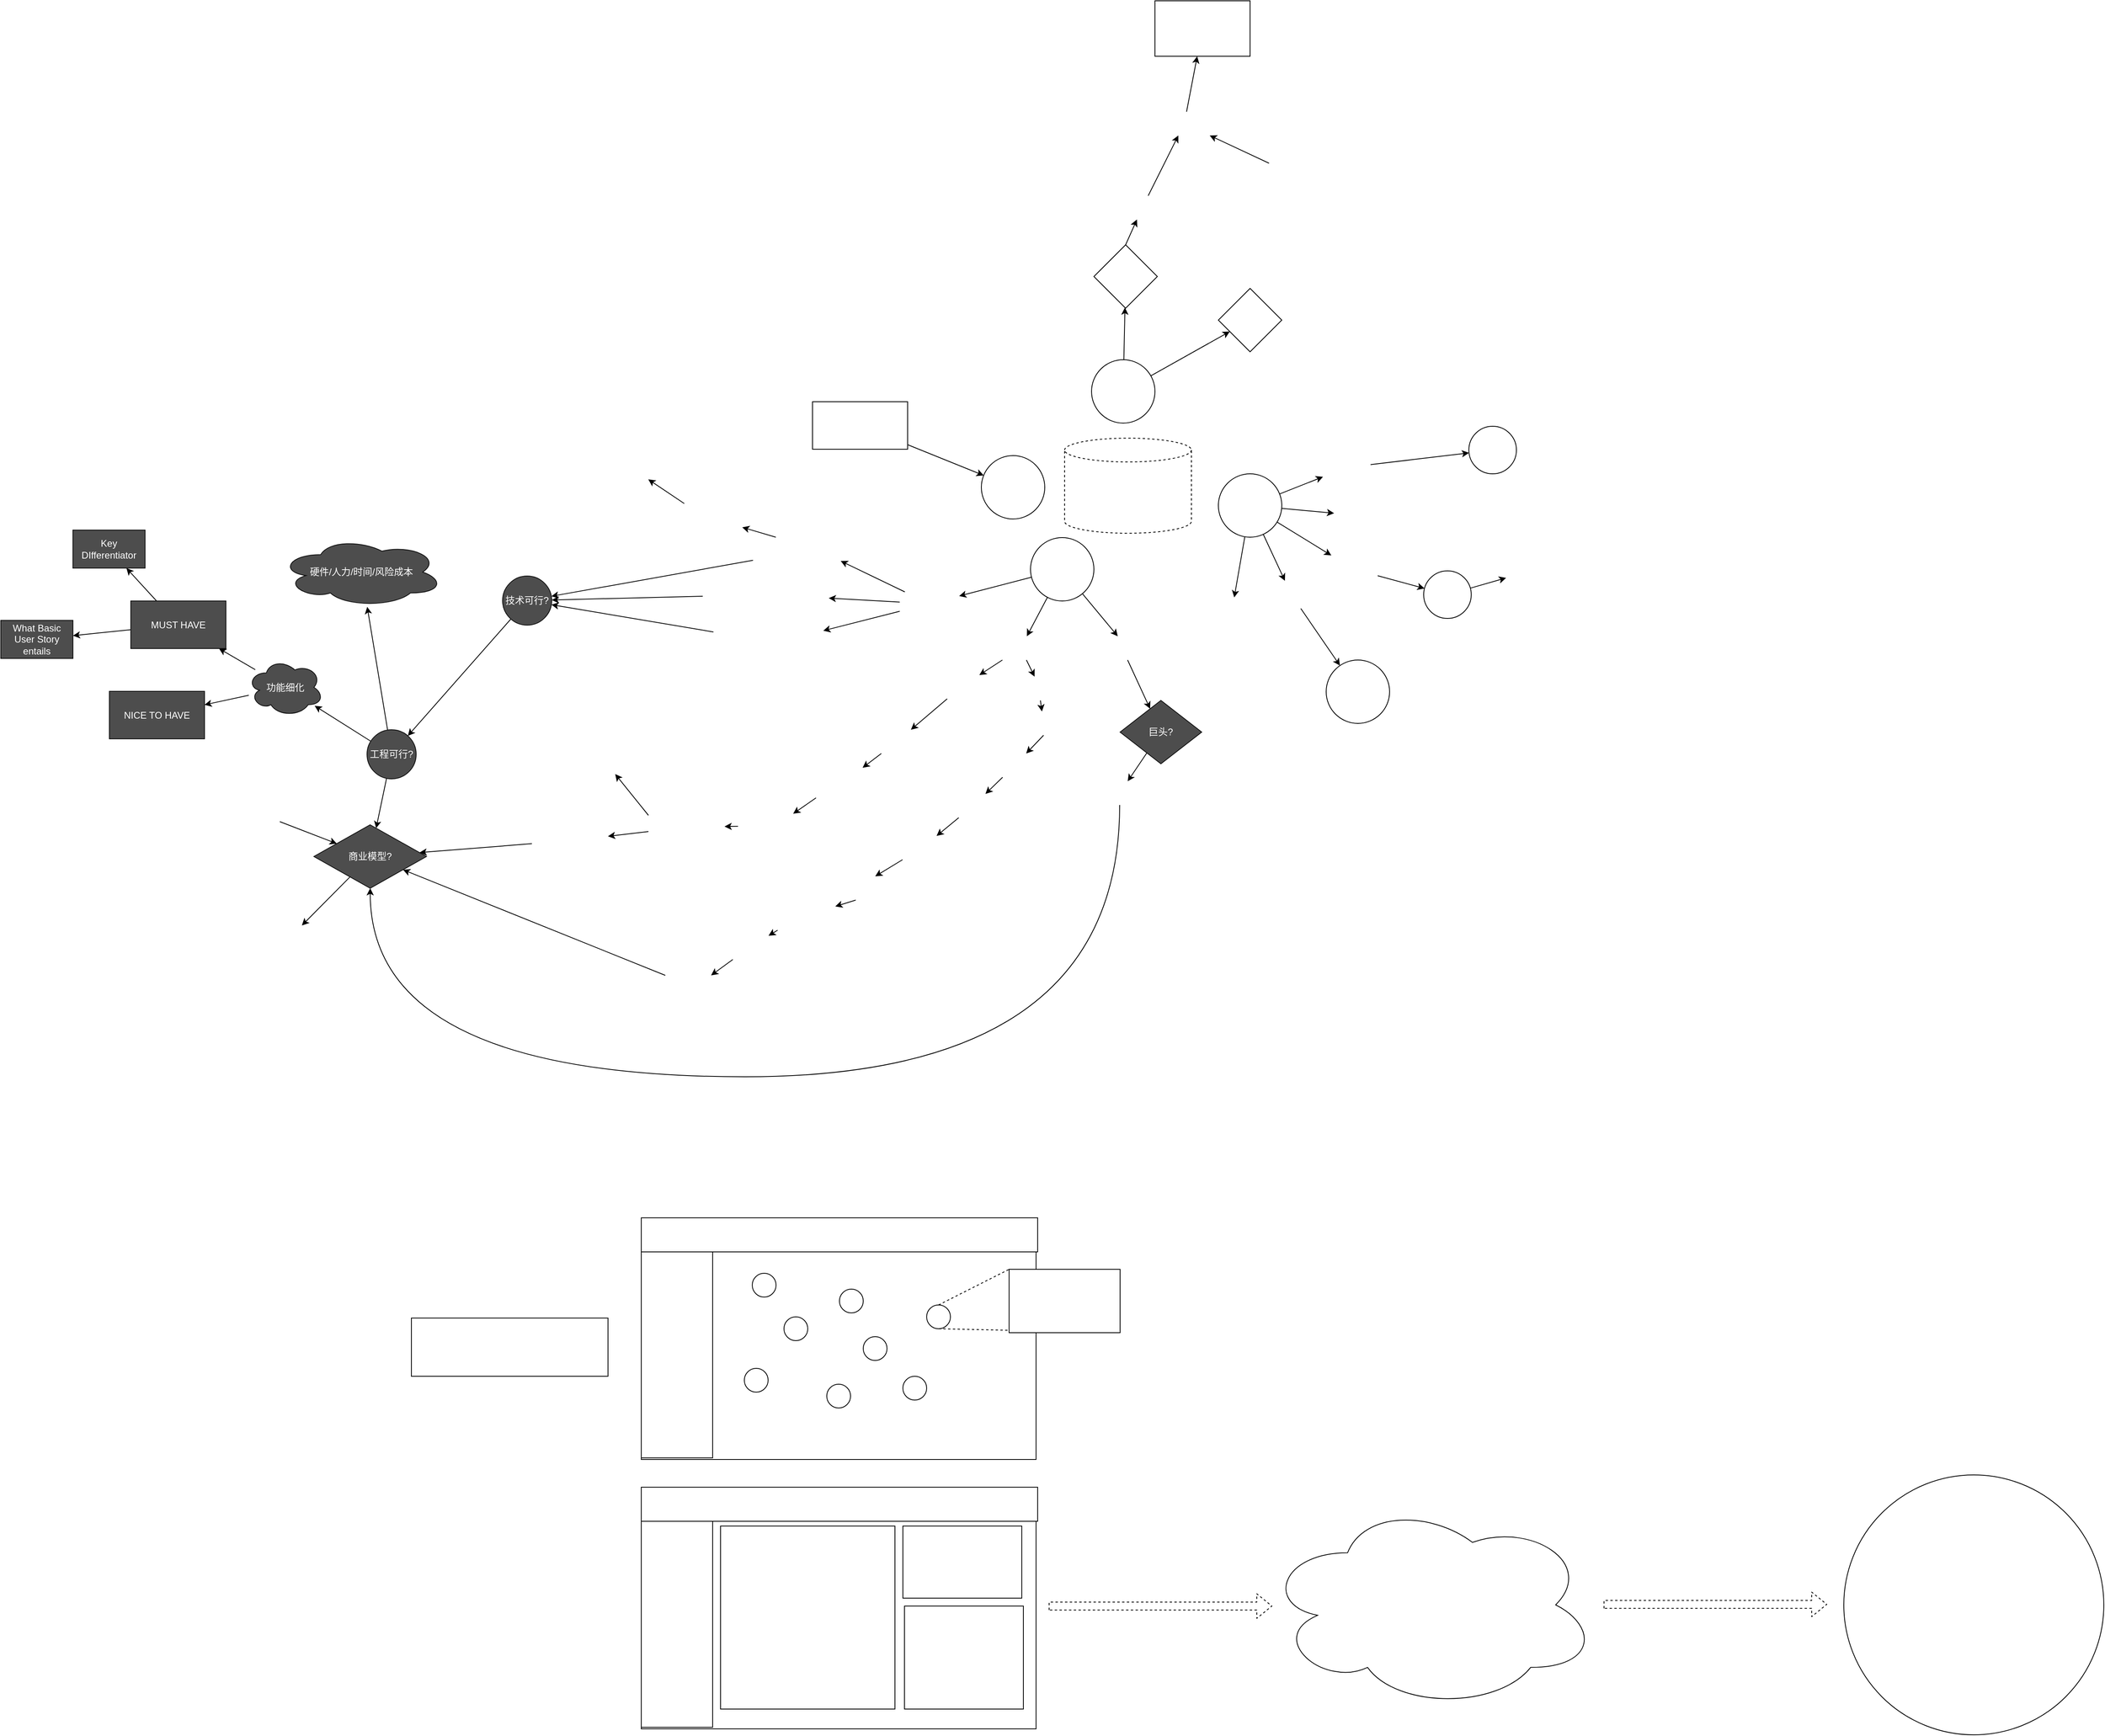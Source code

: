 <mxfile>
    <diagram id="FUiRs1fpAwFBz3XRRGEV" name="Seite-1">
        <mxGraphModel dx="2376" dy="819" grid="1" gridSize="10" guides="1" tooltips="1" connect="1" arrows="1" fold="1" page="1" pageScale="1" pageWidth="827" pageHeight="1169" math="0" shadow="0">
            <root>
                <mxCell id="0"/>
                <mxCell id="1" parent="0"/>
                <mxCell id="2" style="edgeStyle=none;html=1;fontColor=#FFFFFF;" edge="1" parent="1" source="3" target="4">
                    <mxGeometry relative="1" as="geometry"/>
                </mxCell>
                <mxCell id="3" value="jasper.ai&lt;br&gt;AI authoring" style="rounded=0;whiteSpace=wrap;html=1;fontColor=#FFFFFF;" vertex="1" parent="1">
                    <mxGeometry x="272" y="894" width="120" height="60" as="geometry"/>
                </mxCell>
                <mxCell id="4" value="Technical" style="ellipse;whiteSpace=wrap;html=1;aspect=fixed;fontColor=#FFFFFF;" vertex="1" parent="1">
                    <mxGeometry x="485" y="962" width="80" height="80" as="geometry"/>
                </mxCell>
                <mxCell id="5" style="edgeStyle=none;html=1;fontColor=#FFFFFF;" edge="1" parent="1" source="7" target="77">
                    <mxGeometry relative="1" as="geometry"/>
                </mxCell>
                <mxCell id="6" style="edgeStyle=none;html=1;fontColor=#FFFFFF;" edge="1" parent="1" source="7" target="78">
                    <mxGeometry relative="1" as="geometry"/>
                </mxCell>
                <mxCell id="7" value="Value Generation" style="ellipse;whiteSpace=wrap;html=1;aspect=fixed;fontColor=#FFFFFF;" vertex="1" parent="1">
                    <mxGeometry x="624" y="841" width="80" height="80" as="geometry"/>
                </mxCell>
                <mxCell id="8" style="edgeStyle=none;html=1;fontColor=#FFFFFF;" edge="1" parent="1" source="9" target="11">
                    <mxGeometry relative="1" as="geometry"/>
                </mxCell>
                <mxCell id="9" value="AI generated Content with human intervention" style="text;html=1;strokeColor=none;fillColor=none;align=center;verticalAlign=middle;whiteSpace=wrap;rounded=0;fontColor=#FFFFFF;" vertex="1" parent="1">
                    <mxGeometry x="613" y="634" width="150" height="30" as="geometry"/>
                </mxCell>
                <mxCell id="10" style="edgeStyle=none;html=1;fontColor=#FFFFFF;" edge="1" parent="1" source="11" target="14">
                    <mxGeometry relative="1" as="geometry"/>
                </mxCell>
                <mxCell id="11" value="AI generate Video from Text" style="text;html=1;strokeColor=none;fillColor=none;align=center;verticalAlign=middle;whiteSpace=wrap;rounded=0;fontColor=#FFFFFF;" vertex="1" parent="1">
                    <mxGeometry x="651" y="528" width="180" height="30" as="geometry"/>
                </mxCell>
                <mxCell id="12" style="edgeStyle=none;html=1;fontColor=#FFFFFF;" edge="1" parent="1" source="13" target="11">
                    <mxGeometry relative="1" as="geometry"/>
                </mxCell>
                <UserObject label="synthesia.io" link="synthesia.io" id="13">
                    <mxCell style="text;whiteSpace=wrap;html=1;fontColor=#FFFFFF;" vertex="1" parent="1">
                        <mxGeometry x="835" y="593" width="90" height="30" as="geometry"/>
                    </mxCell>
                </UserObject>
                <mxCell id="14" value="Publicize Corportate culture/vision" style="rounded=0;whiteSpace=wrap;html=1;fontColor=#FFFFFF;" vertex="1" parent="1">
                    <mxGeometry x="704" y="388" width="120" height="70" as="geometry"/>
                </mxCell>
                <mxCell id="15" style="edgeStyle=none;html=1;fontColor=#FFFFFF;" edge="1" parent="1" source="20" target="23">
                    <mxGeometry relative="1" as="geometry"/>
                </mxCell>
                <mxCell id="16" style="edgeStyle=none;html=1;fontColor=#FFFFFF;" edge="1" parent="1" source="20" target="24">
                    <mxGeometry relative="1" as="geometry"/>
                </mxCell>
                <mxCell id="17" style="edgeStyle=none;html=1;fontColor=#FFFFFF;" edge="1" parent="1" source="20" target="26">
                    <mxGeometry relative="1" as="geometry"/>
                </mxCell>
                <mxCell id="18" style="edgeStyle=none;html=1;fontColor=#FFFFFF;" edge="1" parent="1" source="20" target="29">
                    <mxGeometry relative="1" as="geometry"/>
                </mxCell>
                <mxCell id="19" style="edgeStyle=none;html=1;fontColor=#FFFFFF;" edge="1" parent="1" source="20" target="75">
                    <mxGeometry relative="1" as="geometry"/>
                </mxCell>
                <mxCell id="20" value="Competitors" style="ellipse;whiteSpace=wrap;html=1;aspect=fixed;fontColor=#FFFFFF;" vertex="1" parent="1">
                    <mxGeometry x="784" y="985" width="80" height="80" as="geometry"/>
                </mxCell>
                <mxCell id="21" value="Decentralized SPA booth" style="shape=cylinder3;whiteSpace=wrap;html=1;boundedLbl=1;backgroundOutline=1;size=15;dashed=1;fontStyle=1;fontColor=#FFFFFF;" vertex="1" parent="1">
                    <mxGeometry x="590" y="940" width="160" height="120" as="geometry"/>
                </mxCell>
                <mxCell id="22" style="edgeStyle=none;html=1;fontColor=#FFFFFF;" edge="1" parent="1" source="23" target="27">
                    <mxGeometry relative="1" as="geometry"/>
                </mxCell>
                <mxCell id="23" value="阿里文学" style="text;html=1;strokeColor=none;fillColor=none;align=center;verticalAlign=middle;whiteSpace=wrap;rounded=0;fontColor=#FFFFFF;" vertex="1" parent="1">
                    <mxGeometry x="916" y="962" width="60" height="30" as="geometry"/>
                </mxCell>
                <mxCell id="24" value="腾讯文学" style="text;html=1;strokeColor=none;fillColor=none;align=center;verticalAlign=middle;whiteSpace=wrap;rounded=0;fontColor=#FFFFFF;" vertex="1" parent="1">
                    <mxGeometry x="930" y="1020" width="60" height="35" as="geometry"/>
                </mxCell>
                <mxCell id="25" style="edgeStyle=none;html=1;fontColor=#FFFFFF;" edge="1" parent="1" source="26" target="32">
                    <mxGeometry relative="1" as="geometry"/>
                </mxCell>
                <mxCell id="26" value="知识星球" style="text;html=1;strokeColor=none;fillColor=none;align=center;verticalAlign=middle;whiteSpace=wrap;rounded=0;fontColor=#FFFFFF;" vertex="1" parent="1">
                    <mxGeometry x="925" y="1088" width="60" height="35" as="geometry"/>
                </mxCell>
                <mxCell id="27" value="Business Model" style="ellipse;whiteSpace=wrap;html=1;aspect=fixed;fontColor=#FFFFFF;" vertex="1" parent="1">
                    <mxGeometry x="1100" y="925" width="60" height="60" as="geometry"/>
                </mxCell>
                <mxCell id="28" style="edgeStyle=none;html=1;fontColor=#FFFFFF;" edge="1" parent="1" source="29" target="30">
                    <mxGeometry relative="1" as="geometry"/>
                </mxCell>
                <mxCell id="29" value="Celtx" style="text;html=1;strokeColor=none;fillColor=none;align=center;verticalAlign=middle;whiteSpace=wrap;rounded=0;fontColor=#FFFFFF;" vertex="1" parent="1">
                    <mxGeometry x="846" y="1120" width="60" height="35" as="geometry"/>
                </mxCell>
                <mxCell id="30" value="Functionality" style="ellipse;whiteSpace=wrap;html=1;aspect=fixed;fontColor=#FFFFFF;" vertex="1" parent="1">
                    <mxGeometry x="920" y="1220" width="80" height="80" as="geometry"/>
                </mxCell>
                <mxCell id="31" style="edgeStyle=none;html=1;fontColor=#FFFFFF;" edge="1" parent="1" source="32" target="33">
                    <mxGeometry relative="1" as="geometry"/>
                </mxCell>
                <mxCell id="32" value="Business Model" style="ellipse;whiteSpace=wrap;html=1;aspect=fixed;fontColor=#FFFFFF;" vertex="1" parent="1">
                    <mxGeometry x="1043" y="1107.5" width="60" height="60" as="geometry"/>
                </mxCell>
                <mxCell id="33" value="社群运营:&lt;br&gt;1. 用户无限制" style="text;html=1;strokeColor=none;fillColor=none;align=center;verticalAlign=middle;whiteSpace=wrap;rounded=0;fontColor=#FFFFFF;" vertex="1" parent="1">
                    <mxGeometry x="1147" y="1080" width="97" height="45" as="geometry"/>
                </mxCell>
                <mxCell id="34" value="" style="rounded=0;whiteSpace=wrap;html=1;fontColor=#FFFFFF;" vertex="1" parent="1">
                    <mxGeometry x="56" y="1924" width="498" height="305" as="geometry"/>
                </mxCell>
                <mxCell id="35" value="" style="rounded=0;whiteSpace=wrap;html=1;fontColor=#FFFFFF;" vertex="1" parent="1">
                    <mxGeometry x="56" y="1924" width="500" height="43" as="geometry"/>
                </mxCell>
                <mxCell id="36" value="Tooltip" style="text;html=1;strokeColor=none;fillColor=none;align=center;verticalAlign=middle;whiteSpace=wrap;rounded=0;fontColor=#FFFFFF;" vertex="1" parent="1">
                    <mxGeometry x="246" y="1930.5" width="60" height="30" as="geometry"/>
                </mxCell>
                <mxCell id="37" value="Account" style="text;html=1;strokeColor=none;fillColor=none;align=center;verticalAlign=middle;whiteSpace=wrap;rounded=0;fontColor=#FFFFFF;" vertex="1" parent="1">
                    <mxGeometry x="490" y="1930.5" width="60" height="30" as="geometry"/>
                </mxCell>
                <mxCell id="38" value="" style="rounded=0;whiteSpace=wrap;html=1;fontColor=#FFFFFF;" vertex="1" parent="1">
                    <mxGeometry x="56" y="1967" width="90" height="260" as="geometry"/>
                </mxCell>
                <mxCell id="39" value="" style="ellipse;whiteSpace=wrap;html=1;aspect=fixed;fontColor=#FFFFFF;" vertex="1" parent="1">
                    <mxGeometry x="196" y="1994" width="30" height="30" as="geometry"/>
                </mxCell>
                <mxCell id="40" value="" style="ellipse;whiteSpace=wrap;html=1;aspect=fixed;fontColor=#FFFFFF;" vertex="1" parent="1">
                    <mxGeometry x="236" y="2049" width="30" height="30" as="geometry"/>
                </mxCell>
                <mxCell id="41" value="" style="ellipse;whiteSpace=wrap;html=1;aspect=fixed;fontColor=#FFFFFF;" vertex="1" parent="1">
                    <mxGeometry x="306" y="2014" width="30" height="30" as="geometry"/>
                </mxCell>
                <mxCell id="42" value="" style="ellipse;whiteSpace=wrap;html=1;aspect=fixed;fontColor=#FFFFFF;" vertex="1" parent="1">
                    <mxGeometry x="186" y="2114" width="30" height="30" as="geometry"/>
                </mxCell>
                <mxCell id="43" value="" style="ellipse;whiteSpace=wrap;html=1;aspect=fixed;fontColor=#FFFFFF;" vertex="1" parent="1">
                    <mxGeometry x="290" y="2134" width="30" height="30" as="geometry"/>
                </mxCell>
                <mxCell id="44" value="" style="ellipse;whiteSpace=wrap;html=1;aspect=fixed;fontColor=#FFFFFF;" vertex="1" parent="1">
                    <mxGeometry x="336" y="2074" width="30" height="30" as="geometry"/>
                </mxCell>
                <mxCell id="45" value="Galaxies" style="text;html=1;strokeColor=none;fillColor=none;align=center;verticalAlign=middle;whiteSpace=wrap;rounded=0;fontColor=#FFFFFF;" vertex="1" parent="1">
                    <mxGeometry x="66" y="1973" width="60" height="30" as="geometry"/>
                </mxCell>
                <mxCell id="46" value="Planets" style="text;html=1;strokeColor=none;fillColor=none;align=center;verticalAlign=middle;whiteSpace=wrap;rounded=0;fontColor=#FFFFFF;" vertex="1" parent="1">
                    <mxGeometry x="66" y="2014" width="60" height="30" as="geometry"/>
                </mxCell>
                <mxCell id="47" value="" style="ellipse;whiteSpace=wrap;html=1;aspect=fixed;fontColor=#FFFFFF;" vertex="1" parent="1">
                    <mxGeometry x="386" y="2124" width="30" height="30" as="geometry"/>
                </mxCell>
                <mxCell id="48" style="edgeStyle=none;html=1;exitX=0.5;exitY=1;exitDx=0;exitDy=0;entryX=1;entryY=1;entryDx=0;entryDy=0;fontColor=#FFFFFF;endArrow=none;endFill=0;dashed=1;" edge="1" parent="1" source="50" target="51">
                    <mxGeometry relative="1" as="geometry"/>
                </mxCell>
                <mxCell id="49" style="edgeStyle=none;html=1;exitX=0.5;exitY=0;exitDx=0;exitDy=0;entryX=0;entryY=0;entryDx=0;entryDy=0;dashed=1;fontColor=#FFFFFF;endArrow=none;endFill=0;" edge="1" parent="1" source="50" target="51">
                    <mxGeometry relative="1" as="geometry"/>
                </mxCell>
                <mxCell id="50" value="" style="ellipse;whiteSpace=wrap;html=1;aspect=fixed;fontColor=#FFFFFF;" vertex="1" parent="1">
                    <mxGeometry x="416" y="2034" width="30" height="30" as="geometry"/>
                </mxCell>
                <mxCell id="51" value="Modal, or enter the galaxy, composing rules are imposed by the dictator/votes, implemented by the AI" style="rounded=0;whiteSpace=wrap;html=1;fontColor=#FFFFFF;" vertex="1" parent="1">
                    <mxGeometry x="520" y="1989" width="140" height="80" as="geometry"/>
                </mxCell>
                <mxCell id="52" value="Universe" style="text;html=1;strokeColor=none;fillColor=none;align=center;verticalAlign=middle;whiteSpace=wrap;rounded=0;fontColor=#FFFFFF;" vertex="1" parent="1">
                    <mxGeometry x="66" y="2050.5" width="60" height="30" as="geometry"/>
                </mxCell>
                <mxCell id="53" value="First you enter the webpage, it should be entering a movie. It can be achieved by frontend technologies like window.onload --&amp;gt; sequential page actions" style="rounded=0;whiteSpace=wrap;html=1;fontColor=#FFFFFF;" vertex="1" parent="1">
                    <mxGeometry x="-234" y="2050.5" width="248" height="73.5" as="geometry"/>
                </mxCell>
                <mxCell id="54" value="" style="rounded=0;whiteSpace=wrap;html=1;fontColor=#FFFFFF;" vertex="1" parent="1">
                    <mxGeometry x="56" y="2264" width="498" height="305" as="geometry"/>
                </mxCell>
                <mxCell id="55" value="" style="rounded=0;whiteSpace=wrap;html=1;fontColor=#FFFFFF;" vertex="1" parent="1">
                    <mxGeometry x="56" y="2264" width="500" height="43" as="geometry"/>
                </mxCell>
                <mxCell id="56" value="Tooltip" style="text;html=1;strokeColor=none;fillColor=none;align=center;verticalAlign=middle;whiteSpace=wrap;rounded=0;fontColor=#FFFFFF;" vertex="1" parent="1">
                    <mxGeometry x="166" y="2270.5" width="60" height="30" as="geometry"/>
                </mxCell>
                <mxCell id="57" value="Account - Currently online collaborators" style="text;html=1;strokeColor=none;fillColor=none;align=center;verticalAlign=middle;whiteSpace=wrap;rounded=0;fontColor=#FFFFFF;" vertex="1" parent="1">
                    <mxGeometry x="324" y="2270.5" width="214" height="30" as="geometry"/>
                </mxCell>
                <mxCell id="58" value="" style="rounded=0;whiteSpace=wrap;html=1;fontColor=#FFFFFF;" vertex="1" parent="1">
                    <mxGeometry x="56" y="2307" width="90" height="260" as="geometry"/>
                </mxCell>
                <mxCell id="59" value="Charactors" style="text;html=1;strokeColor=none;fillColor=none;align=center;verticalAlign=middle;whiteSpace=wrap;rounded=0;fontColor=#FFFFFF;" vertex="1" parent="1">
                    <mxGeometry x="71" y="2343" width="60" height="30" as="geometry"/>
                </mxCell>
                <mxCell id="60" value="Planets" style="text;html=1;strokeColor=none;fillColor=none;align=center;verticalAlign=middle;whiteSpace=wrap;rounded=0;fontColor=#FFFFFF;" vertex="1" parent="1">
                    <mxGeometry x="66" y="2313" width="60" height="30" as="geometry"/>
                </mxCell>
                <mxCell id="61" value="Text: Lorem ipsum dolor Lorem ipsum dolorLorem ipsum dolorLorem ipsum dolorLorem ipsum dolorLorem ipsum dolorLorem ipsum dolorLorem ipsum dolorLorem ipsum dolorLorem ipsum dolorLorem ipsum dolorLorem ipsum dolorLorem ipsum dolorLorem ipsum dolorLorem ipsum dolorLorem ipsum dolorLorem ipsum dolorLorem ipsum dolorLorem ipsum dolorLorem ipsum dolorLorem ipsum dolorLorem ipsum&amp;nbsp;&lt;br&gt;AI ASSITED RULE CHECK&lt;br&gt;AI ASSITED AUTO-COMPLETE" style="rounded=0;whiteSpace=wrap;html=1;fontColor=#FFFFFF;" vertex="1" parent="1">
                    <mxGeometry x="156" y="2313" width="220" height="231" as="geometry"/>
                </mxCell>
                <mxCell id="62" value="Politics" style="text;html=1;strokeColor=none;fillColor=none;align=center;verticalAlign=middle;whiteSpace=wrap;rounded=0;fontColor=#FFFFFF;" vertex="1" parent="1">
                    <mxGeometry x="71" y="2373" width="60" height="30" as="geometry"/>
                </mxCell>
                <mxCell id="63" value="Economy" style="text;html=1;strokeColor=none;fillColor=none;align=center;verticalAlign=middle;whiteSpace=wrap;rounded=0;fontColor=#FFFFFF;" vertex="1" parent="1">
                    <mxGeometry x="71" y="2403" width="60" height="30" as="geometry"/>
                </mxCell>
                <mxCell id="64" value="Rules(Physics)" style="text;html=1;strokeColor=none;fillColor=none;align=center;verticalAlign=middle;whiteSpace=wrap;rounded=0;fontColor=#FFFFFF;" vertex="1" parent="1">
                    <mxGeometry x="71" y="2444" width="60" height="31" as="geometry"/>
                </mxCell>
                <mxCell id="65" value="Friends" style="text;html=1;strokeColor=none;fillColor=none;align=center;verticalAlign=middle;whiteSpace=wrap;rounded=0;fontColor=#FFFFFF;" vertex="1" parent="1">
                    <mxGeometry x="66" y="2094" width="60" height="30" as="geometry"/>
                </mxCell>
                <mxCell id="66" value="Network" style="text;html=1;strokeColor=none;fillColor=none;align=center;verticalAlign=middle;whiteSpace=wrap;rounded=0;fontColor=#FFFFFF;" vertex="1" parent="1">
                    <mxGeometry x="66" y="2134" width="60" height="30" as="geometry"/>
                </mxCell>
                <mxCell id="67" value="AI generated Video" style="rounded=0;whiteSpace=wrap;html=1;fontColor=#FFFFFF;" vertex="1" parent="1">
                    <mxGeometry x="386" y="2313" width="150" height="91" as="geometry"/>
                </mxCell>
                <mxCell id="68" value="Chat Room" style="rounded=0;whiteSpace=wrap;html=1;fontColor=#FFFFFF;" vertex="1" parent="1">
                    <mxGeometry x="388" y="2414" width="150" height="130" as="geometry"/>
                </mxCell>
                <mxCell id="69" value="" style="shape=flexArrow;endArrow=classic;html=1;dashed=1;fontColor=#FFFFFF;" edge="1" parent="1">
                    <mxGeometry width="50" height="50" relative="1" as="geometry">
                        <mxPoint x="570" y="2414" as="sourcePoint"/>
                        <mxPoint x="852" y="2414" as="targetPoint"/>
                    </mxGeometry>
                </mxCell>
                <mxCell id="70" value="Data collection" style="ellipse;shape=cloud;whiteSpace=wrap;html=1;fontColor=#FFFFFF;fontSize=39;" vertex="1" parent="1">
                    <mxGeometry x="842" y="2281" width="420" height="263" as="geometry"/>
                </mxCell>
                <mxCell id="71" value="" style="shape=flexArrow;endArrow=classic;html=1;dashed=1;fontColor=#FFFFFF;" edge="1" parent="1">
                    <mxGeometry width="50" height="50" relative="1" as="geometry">
                        <mxPoint x="1270" y="2411.87" as="sourcePoint"/>
                        <mxPoint x="1552" y="2411.87" as="targetPoint"/>
                    </mxGeometry>
                </mxCell>
                <mxCell id="72" value="3D/VR metaverse with UGC" style="ellipse;whiteSpace=wrap;html=1;aspect=fixed;fontSize=39;fontColor=#FFFFFF;" vertex="1" parent="1">
                    <mxGeometry x="1573" y="2248.5" width="328" height="328" as="geometry"/>
                </mxCell>
                <mxCell id="73" value="When metaverse is technically feasible" style="text;html=1;strokeColor=none;fillColor=none;align=center;verticalAlign=middle;whiteSpace=wrap;rounded=0;fontSize=39;fontColor=#FFFFFF;" vertex="1" parent="1">
                    <mxGeometry x="1280" y="2274" width="261" height="30" as="geometry"/>
                </mxCell>
                <mxCell id="74" value="Data first" style="text;html=1;strokeColor=none;fillColor=none;align=center;verticalAlign=middle;whiteSpace=wrap;rounded=0;fontSize=39;fontColor=#FFFFFF;" vertex="1" parent="1">
                    <mxGeometry x="559" y="2343.5" width="261" height="30" as="geometry"/>
                </mxCell>
                <mxCell id="75" value="金山文档" style="text;html=1;strokeColor=none;fillColor=none;align=center;verticalAlign=middle;whiteSpace=wrap;rounded=0;fontColor=#FFFFFF;" vertex="1" parent="1">
                    <mxGeometry x="771" y="1141" width="60" height="35" as="geometry"/>
                </mxCell>
                <mxCell id="76" style="edgeStyle=none;html=1;exitX=0.5;exitY=0;exitDx=0;exitDy=0;fontColor=#FFFFFF;" edge="1" parent="1" source="77" target="9">
                    <mxGeometry relative="1" as="geometry"/>
                </mxCell>
                <mxCell id="77" value="2B" style="rhombus;whiteSpace=wrap;html=1;fontColor=#FFFFFF;" vertex="1" parent="1">
                    <mxGeometry x="627" y="696" width="80" height="80" as="geometry"/>
                </mxCell>
                <mxCell id="78" value="2C" style="rhombus;whiteSpace=wrap;html=1;fontColor=#FFFFFF;" vertex="1" parent="1">
                    <mxGeometry x="784" y="751" width="80" height="80" as="geometry"/>
                </mxCell>
                <mxCell id="79" value="Help writer&amp;nbsp;" style="text;html=1;strokeColor=none;fillColor=none;align=center;verticalAlign=middle;whiteSpace=wrap;rounded=0;fontColor=#FFFFFF;" vertex="1" parent="1">
                    <mxGeometry x="835" y="707" width="150" height="30" as="geometry"/>
                </mxCell>
                <mxCell id="80" style="edgeStyle=none;html=1;fontColor=#FFFFFF;" edge="1" parent="1" source="83" target="87">
                    <mxGeometry relative="1" as="geometry"/>
                </mxCell>
                <mxCell id="81" style="edgeStyle=none;html=1;fontColor=#FFFFFF;" edge="1" parent="1" source="83" target="90">
                    <mxGeometry relative="1" as="geometry"/>
                </mxCell>
                <mxCell id="82" style="edgeStyle=none;html=1;fontColor=#FFFFFF;" edge="1" parent="1" source="83" target="132">
                    <mxGeometry relative="1" as="geometry"/>
                </mxCell>
                <mxCell id="83" value="PoC Roadmap" style="ellipse;whiteSpace=wrap;html=1;aspect=fixed;fontColor=#FFFFFF;" vertex="1" parent="1">
                    <mxGeometry x="547" y="1065.5" width="80" height="80" as="geometry"/>
                </mxCell>
                <mxCell id="84" style="edgeStyle=none;html=1;fontColor=#FFFFFF;" edge="1" parent="1" source="87" target="103">
                    <mxGeometry relative="1" as="geometry"/>
                </mxCell>
                <mxCell id="85" style="edgeStyle=none;html=1;fontColor=#FFFFFF;" edge="1" parent="1" source="87" target="109">
                    <mxGeometry relative="1" as="geometry"/>
                </mxCell>
                <mxCell id="86" style="edgeStyle=none;html=1;fontColor=#FFFFFF;" edge="1" parent="1" source="87" target="139">
                    <mxGeometry relative="1" as="geometry"/>
                </mxCell>
                <mxCell id="87" value="Killer feature技术能否实现" style="text;html=1;strokeColor=none;fillColor=none;align=center;verticalAlign=middle;whiteSpace=wrap;rounded=0;fontColor=#FFFFFF;" vertex="1" parent="1">
                    <mxGeometry x="382" y="1134" width="75" height="30" as="geometry"/>
                </mxCell>
                <mxCell id="88" style="edgeStyle=none;html=1;fontColor=#FFFFFF;" edge="1" parent="1" source="90" target="92">
                    <mxGeometry relative="1" as="geometry"/>
                </mxCell>
                <mxCell id="89" style="edgeStyle=none;html=1;fontColor=#FFFFFF;" edge="1" parent="1" source="90" target="96">
                    <mxGeometry relative="1" as="geometry"/>
                </mxCell>
                <mxCell id="90" value="2B还是2C" style="text;html=1;strokeColor=none;fillColor=none;align=center;verticalAlign=middle;whiteSpace=wrap;rounded=0;fontColor=#FFFFFF;" vertex="1" parent="1">
                    <mxGeometry x="497" y="1190" width="75" height="30" as="geometry"/>
                </mxCell>
                <mxCell id="91" style="edgeStyle=none;html=1;fontColor=#FFFFFF;" edge="1" parent="1" source="92" target="94">
                    <mxGeometry relative="1" as="geometry"/>
                </mxCell>
                <mxCell id="92" value="2B" style="text;html=1;strokeColor=none;fillColor=none;align=center;verticalAlign=middle;whiteSpace=wrap;rounded=0;fontColor=#FFFFFF;" vertex="1" parent="1">
                    <mxGeometry x="422" y="1239" width="75" height="30" as="geometry"/>
                </mxCell>
                <mxCell id="93" style="edgeStyle=none;html=1;fontColor=#FFFFFF;" edge="1" parent="1" source="94">
                    <mxGeometry relative="1" as="geometry">
                        <mxPoint x="335.187" y="1356" as="targetPoint"/>
                    </mxGeometry>
                </mxCell>
                <mxCell id="94" value="目标哪些行业?" style="text;html=1;strokeColor=none;fillColor=none;align=center;verticalAlign=middle;whiteSpace=wrap;rounded=0;fontColor=#FFFFFF;" vertex="1" parent="1">
                    <mxGeometry x="330.5" y="1308" width="96" height="30" as="geometry"/>
                </mxCell>
                <mxCell id="95" style="edgeStyle=none;html=1;exitX=0.5;exitY=1;exitDx=0;exitDy=0;fontColor=#FFFFFF;" edge="1" parent="1" source="96" target="120">
                    <mxGeometry relative="1" as="geometry"/>
                </mxCell>
                <mxCell id="96" value="2C" style="text;html=1;strokeColor=none;fillColor=none;align=center;verticalAlign=middle;whiteSpace=wrap;rounded=0;fontColor=#FFFFFF;" vertex="1" parent="1">
                    <mxGeometry x="522" y="1241" width="75" height="30" as="geometry"/>
                </mxCell>
                <mxCell id="97" style="edgeStyle=none;html=1;fontColor=#FFFFFF;" edge="1" parent="1" source="98" target="100">
                    <mxGeometry relative="1" as="geometry"/>
                </mxCell>
                <mxCell id="98" value="?" style="text;html=1;strokeColor=none;fillColor=none;align=center;verticalAlign=middle;whiteSpace=wrap;rounded=0;fontColor=#FFFFFF;" vertex="1" parent="1">
                    <mxGeometry x="250" y="1364" width="96" height="30" as="geometry"/>
                </mxCell>
                <mxCell id="99" style="edgeStyle=none;html=1;fontColor=#FFFFFF;" edge="1" parent="1" source="100" target="127">
                    <mxGeometry relative="1" as="geometry"/>
                </mxCell>
                <mxCell id="100" value="他们眼里的核心价值是什么?" style="text;html=1;strokeColor=none;fillColor=none;align=center;verticalAlign=middle;whiteSpace=wrap;rounded=0;fontColor=#FFFFFF;" vertex="1" parent="1">
                    <mxGeometry x="178" y="1414" width="96" height="30" as="geometry"/>
                </mxCell>
                <mxCell id="101" style="edgeStyle=none;html=1;fontColor=#FFFFFF;" edge="1" parent="1" source="103" target="116">
                    <mxGeometry relative="1" as="geometry"/>
                </mxCell>
                <mxCell id="102" style="edgeStyle=none;html=1;fontColor=#FFFFFF;" edge="1" parent="1" source="103" target="137">
                    <mxGeometry relative="1" as="geometry"/>
                </mxCell>
                <mxCell id="103" value="AI文章脉络纠正(不仅语法)" style="text;html=1;strokeColor=none;fillColor=none;align=center;verticalAlign=middle;whiteSpace=wrap;rounded=0;fontColor=#FFFFFF;" vertex="1" parent="1">
                    <mxGeometry x="197" y="1065" width="159" height="30" as="geometry"/>
                </mxCell>
                <mxCell id="104" style="edgeStyle=none;html=1;fontColor=#FFFFFF;" edge="1" parent="1" source="105" target="107">
                    <mxGeometry relative="1" as="geometry"/>
                </mxCell>
                <mxCell id="105" value="目标人群社会阶层?" style="text;html=1;strokeColor=none;fillColor=none;align=center;verticalAlign=middle;whiteSpace=wrap;rounded=0;fontColor=#FFFFFF;" vertex="1" parent="1">
                    <mxGeometry x="468.75" y="1338" width="117" height="30" as="geometry"/>
                </mxCell>
                <mxCell id="106" style="edgeStyle=none;html=1;fontColor=#FFFFFF;" edge="1" parent="1" source="107" target="111">
                    <mxGeometry relative="1" as="geometry"/>
                </mxCell>
                <mxCell id="107" value="?" style="text;html=1;strokeColor=none;fillColor=none;align=center;verticalAlign=middle;whiteSpace=wrap;rounded=0;fontColor=#FFFFFF;" vertex="1" parent="1">
                    <mxGeometry x="416.25" y="1389" width="117" height="30" as="geometry"/>
                </mxCell>
                <mxCell id="108" style="edgeStyle=none;html=1;fontColor=#FFFFFF;" edge="1" parent="1" source="109" target="137">
                    <mxGeometry relative="1" as="geometry"/>
                </mxCell>
                <mxCell id="109" value="AI根据文章生成视频" style="text;html=1;strokeColor=none;fillColor=none;align=center;verticalAlign=middle;whiteSpace=wrap;rounded=0;fontColor=#FFFFFF;" vertex="1" parent="1">
                    <mxGeometry x="133.5" y="1122.5" width="159" height="30" as="geometry"/>
                </mxCell>
                <mxCell id="110" style="edgeStyle=none;html=1;fontColor=#FFFFFF;" edge="1" parent="1" source="111" target="122">
                    <mxGeometry relative="1" as="geometry"/>
                </mxCell>
                <mxCell id="111" value="该阶层用户是否有需求?" style="text;html=1;strokeColor=none;fillColor=none;align=center;verticalAlign=middle;whiteSpace=wrap;rounded=0;fontColor=#FFFFFF;" vertex="1" parent="1">
                    <mxGeometry x="342.75" y="1442" width="135" height="30" as="geometry"/>
                </mxCell>
                <mxCell id="112" style="edgeStyle=none;html=1;fontColor=#FFFFFF;" edge="1" parent="1" source="113" target="141">
                    <mxGeometry relative="1" as="geometry"/>
                </mxCell>
                <mxCell id="113" value="如何盈利?" style="text;html=1;strokeColor=none;fillColor=none;align=center;verticalAlign=middle;whiteSpace=wrap;rounded=0;fontColor=#FFFFFF;" vertex="1" parent="1">
                    <mxGeometry x="65" y="1618" width="117" height="30" as="geometry"/>
                </mxCell>
                <mxCell id="114" value="是否要分文章use case?" style="text;html=1;strokeColor=none;fillColor=none;align=center;verticalAlign=middle;whiteSpace=wrap;rounded=0;fontColor=#FFFFFF;" vertex="1" parent="1">
                    <mxGeometry x="-37" y="962" width="159" height="30" as="geometry"/>
                </mxCell>
                <mxCell id="115" style="edgeStyle=none;html=1;fontColor=#FFFFFF;" edge="1" parent="1" source="116" target="114">
                    <mxGeometry relative="1" as="geometry"/>
                </mxCell>
                <mxCell id="116" value="目前NLP能否实现?" style="text;html=1;strokeColor=none;fillColor=none;align=center;verticalAlign=middle;whiteSpace=wrap;rounded=0;fontColor=#FFFFFF;" vertex="1" parent="1">
                    <mxGeometry x="53" y="1022.5" width="159" height="30" as="geometry"/>
                </mxCell>
                <mxCell id="117" style="edgeStyle=none;html=1;fontColor=#FFFFFF;" edge="1" parent="1" source="118" target="113">
                    <mxGeometry relative="1" as="geometry"/>
                </mxCell>
                <mxCell id="118" value="如何获客?" style="text;html=1;strokeColor=none;fillColor=none;align=center;verticalAlign=middle;whiteSpace=wrap;rounded=0;fontColor=#FFFFFF;" vertex="1" parent="1">
                    <mxGeometry x="133.5" y="1568" width="117" height="30" as="geometry"/>
                </mxCell>
                <mxCell id="119" style="edgeStyle=none;html=1;exitX=0.5;exitY=1;exitDx=0;exitDy=0;fontColor=#FFFFFF;" edge="1" parent="1" source="120" target="105">
                    <mxGeometry relative="1" as="geometry"/>
                </mxCell>
                <mxCell id="120" value="市场对不对路? 国家/文化/法律对不对路?" style="text;html=1;strokeColor=none;fillColor=none;align=center;verticalAlign=middle;whiteSpace=wrap;rounded=0;fontColor=#FFFFFF;" vertex="1" parent="1">
                    <mxGeometry x="505" y="1285" width="117" height="30" as="geometry"/>
                </mxCell>
                <mxCell id="121" style="edgeStyle=none;html=1;exitX=0.5;exitY=1;exitDx=0;exitDy=0;fontColor=#FFFFFF;" edge="1" parent="1" source="122" target="124">
                    <mxGeometry relative="1" as="geometry"/>
                </mxCell>
                <mxCell id="122" value="目标该阶层用户对应行业?" style="text;html=1;strokeColor=none;fillColor=none;align=center;verticalAlign=middle;whiteSpace=wrap;rounded=0;fontColor=#FFFFFF;" vertex="1" parent="1">
                    <mxGeometry x="242" y="1493" width="169" height="30" as="geometry"/>
                </mxCell>
                <mxCell id="123" style="edgeStyle=none;html=1;fontColor=#FFFFFF;" edge="1" parent="1" source="124" target="118">
                    <mxGeometry relative="1" as="geometry"/>
                </mxCell>
                <mxCell id="124" value="..." style="text;html=1;strokeColor=none;fillColor=none;align=center;verticalAlign=middle;whiteSpace=wrap;rounded=0;fontColor=#FFFFFF;" vertex="1" parent="1">
                    <mxGeometry x="194" y="1531" width="117" height="30" as="geometry"/>
                </mxCell>
                <mxCell id="125" style="edgeStyle=none;html=1;exitX=0;exitY=0;exitDx=0;exitDy=0;fontColor=#FFFFFF;" edge="1" parent="1" source="127" target="128">
                    <mxGeometry relative="1" as="geometry"/>
                </mxCell>
                <mxCell id="126" style="edgeStyle=none;html=1;fontColor=#FFFFFF;" edge="1" parent="1" source="127" target="130">
                    <mxGeometry relative="1" as="geometry"/>
                </mxCell>
                <mxCell id="127" value="?" style="text;html=1;strokeColor=none;fillColor=none;align=center;verticalAlign=middle;whiteSpace=wrap;rounded=0;fontColor=#FFFFFF;" vertex="1" parent="1">
                    <mxGeometry x="65" y="1416" width="96" height="30" as="geometry"/>
                </mxCell>
                <mxCell id="128" value="有哪些竞争友商" style="text;html=1;strokeColor=none;fillColor=none;align=center;verticalAlign=middle;whiteSpace=wrap;rounded=0;fontColor=#FFFFFF;" vertex="1" parent="1">
                    <mxGeometry x="-37" y="1334" width="96" height="30" as="geometry"/>
                </mxCell>
                <mxCell id="129" style="edgeStyle=none;html=1;fontColor=#FFFFFF;" edge="1" parent="1" source="130" target="141">
                    <mxGeometry relative="1" as="geometry"/>
                </mxCell>
                <mxCell id="130" value="如何定价" style="text;html=1;strokeColor=none;fillColor=none;align=center;verticalAlign=middle;whiteSpace=wrap;rounded=0;fontColor=#FFFFFF;" vertex="1" parent="1">
                    <mxGeometry x="-82" y="1433" width="96" height="30" as="geometry"/>
                </mxCell>
                <mxCell id="131" style="edgeStyle=none;html=1;exitX=0.5;exitY=1;exitDx=0;exitDy=0;fontColor=#FFFFFF;" edge="1" parent="1" source="132" target="135">
                    <mxGeometry relative="1" as="geometry">
                        <mxPoint x="683.84" y="1258.0" as="targetPoint"/>
                    </mxGeometry>
                </mxCell>
                <mxCell id="132" value="需要寻求哪些帮助?" style="text;html=1;strokeColor=none;fillColor=none;align=center;verticalAlign=middle;whiteSpace=wrap;rounded=0;fontColor=#FFFFFF;" vertex="1" parent="1">
                    <mxGeometry x="632" y="1190" width="75" height="30" as="geometry"/>
                </mxCell>
                <mxCell id="133" value="哪些操作会触犯巨头的核心利益?" style="text;html=1;strokeColor=none;fillColor=none;align=center;verticalAlign=middle;whiteSpace=wrap;rounded=0;fontColor=#FFFFFF;" vertex="1" parent="1">
                    <mxGeometry x="622" y="1373" width="75" height="30" as="geometry"/>
                </mxCell>
                <mxCell id="134" style="edgeStyle=none;html=1;fontColor=#FFFFFF;" edge="1" parent="1" source="135" target="133">
                    <mxGeometry relative="1" as="geometry"/>
                </mxCell>
                <mxCell id="135" value="&lt;span&gt;巨头?&lt;/span&gt;" style="rhombus;whiteSpace=wrap;html=1;fontColor=#FFFFFF;strokeColor=#0F0F0F;fillColor=#4D4D4D;" vertex="1" parent="1">
                    <mxGeometry x="660" y="1271" width="103" height="80" as="geometry"/>
                </mxCell>
                <mxCell id="136" style="edgeStyle=none;html=1;fontSize=12;fontColor=#FFFFFF;" edge="1" parent="1" source="137" target="156">
                    <mxGeometry relative="1" as="geometry"/>
                </mxCell>
                <mxCell id="137" value="技术可行?" style="ellipse;whiteSpace=wrap;html=1;aspect=fixed;fontColor=#FFFFFF;strokeColor=#0F0F0F;fillColor=#4D4D4D;" vertex="1" parent="1">
                    <mxGeometry x="-119" y="1114" width="62" height="62" as="geometry"/>
                </mxCell>
                <mxCell id="138" style="edgeStyle=none;html=1;fontColor=#FFFFFF;" edge="1" parent="1" source="139" target="137">
                    <mxGeometry relative="1" as="geometry"/>
                </mxCell>
                <mxCell id="139" value="AI类Copilot自动完成文字" style="text;html=1;strokeColor=none;fillColor=none;align=center;verticalAlign=middle;whiteSpace=wrap;rounded=0;fontColor=#FFFFFF;" vertex="1" parent="1">
                    <mxGeometry x="147" y="1183" width="159" height="30" as="geometry"/>
                </mxCell>
                <mxCell id="140" style="edgeStyle=none;html=1;fontColor=#FFFFFF;" edge="1" parent="1" source="141" target="142">
                    <mxGeometry relative="1" as="geometry"/>
                </mxCell>
                <mxCell id="141" value="商业模型?" style="rhombus;whiteSpace=wrap;html=1;fontColor=#FFFFFF;strokeColor=#0F0F0F;fillColor=#4D4D4D;" vertex="1" parent="1">
                    <mxGeometry x="-357" y="1428" width="142" height="80" as="geometry"/>
                </mxCell>
                <mxCell id="142" value="..." style="text;html=1;strokeColor=none;fillColor=none;align=center;verticalAlign=middle;whiteSpace=wrap;rounded=0;fontColor=#FFFFFF;" vertex="1" parent="1">
                    <mxGeometry x="-417" y="1555" width="60" height="30" as="geometry"/>
                </mxCell>
                <mxCell id="143" value="" style="endArrow=classic;html=1;fontColor=#FFFFFF;edgeStyle=orthogonalEdgeStyle;curved=1;" edge="1" parent="1" source="133" target="141">
                    <mxGeometry width="50" height="50" relative="1" as="geometry">
                        <mxPoint x="590" y="1581" as="sourcePoint"/>
                        <mxPoint x="640" y="1531" as="targetPoint"/>
                        <Array as="points">
                            <mxPoint x="660" y="1746"/>
                            <mxPoint x="-286" y="1746"/>
                        </Array>
                    </mxGeometry>
                </mxCell>
                <mxCell id="144" style="html=1;exitX=1;exitY=1;exitDx=0;exitDy=0;fontColor=#FFFFFF;" edge="1" parent="1" source="145" target="141">
                    <mxGeometry relative="1" as="geometry"/>
                </mxCell>
                <mxCell id="145" value="Role model?" style="text;html=1;strokeColor=none;fillColor=none;align=center;verticalAlign=middle;whiteSpace=wrap;rounded=0;fontColor=#FFFFFF;fontSize=20;fontStyle=1" vertex="1" parent="1">
                    <mxGeometry x="-528" y="1394" width="128" height="30" as="geometry"/>
                </mxCell>
                <mxCell id="146" style="edgeStyle=none;html=1;fontSize=12;fontColor=#FFFFFF;" edge="1" parent="1" source="148" target="151">
                    <mxGeometry relative="1" as="geometry"/>
                </mxCell>
                <mxCell id="147" style="edgeStyle=none;html=1;fontSize=12;fontColor=#FFFFFF;" edge="1" parent="1" source="148" target="152">
                    <mxGeometry relative="1" as="geometry"/>
                </mxCell>
                <mxCell id="148" value="功能细化" style="ellipse;shape=cloud;whiteSpace=wrap;html=1;fontSize=12;fontColor=#FFFFFF;strokeColor=#0F0F0F;fillColor=#4D4D4D;" vertex="1" parent="1">
                    <mxGeometry x="-441" y="1218" width="96" height="73" as="geometry"/>
                </mxCell>
                <mxCell id="149" style="edgeStyle=none;html=1;fontSize=12;fontColor=#FFFFFF;" edge="1" parent="1" source="151" target="157">
                    <mxGeometry relative="1" as="geometry"/>
                </mxCell>
                <mxCell id="150" style="edgeStyle=none;html=1;fontSize=12;fontColor=#FFFFFF;" edge="1" parent="1" source="151" target="159">
                    <mxGeometry relative="1" as="geometry"/>
                </mxCell>
                <mxCell id="151" value="MUST HAVE" style="rounded=0;whiteSpace=wrap;html=1;fontSize=12;fontColor=#FFFFFF;strokeColor=#0F0F0F;fillColor=#4D4D4D;" vertex="1" parent="1">
                    <mxGeometry x="-588" y="1145.5" width="120" height="60" as="geometry"/>
                </mxCell>
                <mxCell id="152" value="NICE TO HAVE" style="rounded=0;whiteSpace=wrap;html=1;fontSize=12;fontColor=#FFFFFF;strokeColor=#0F0F0F;fillColor=#4D4D4D;" vertex="1" parent="1">
                    <mxGeometry x="-615" y="1259.5" width="120" height="60" as="geometry"/>
                </mxCell>
                <mxCell id="153" style="edgeStyle=none;html=1;fontSize=12;fontColor=#FFFFFF;" edge="1" parent="1" source="156" target="148">
                    <mxGeometry relative="1" as="geometry"/>
                </mxCell>
                <mxCell id="154" style="edgeStyle=none;html=1;fontSize=12;fontColor=#FFFFFF;" edge="1" parent="1" source="156" target="141">
                    <mxGeometry relative="1" as="geometry"/>
                </mxCell>
                <mxCell id="155" style="edgeStyle=none;html=1;fontSize=12;fontColor=#FFFFFF;" edge="1" parent="1" source="156" target="158">
                    <mxGeometry relative="1" as="geometry"/>
                </mxCell>
                <mxCell id="156" value="工程可行?" style="ellipse;whiteSpace=wrap;html=1;aspect=fixed;fontColor=#FFFFFF;strokeColor=#0F0F0F;fillColor=#4D4D4D;" vertex="1" parent="1">
                    <mxGeometry x="-290" y="1308" width="62" height="62" as="geometry"/>
                </mxCell>
                <mxCell id="157" value="Key DIfferentiator" style="rounded=0;whiteSpace=wrap;html=1;fontSize=12;fontColor=#FFFFFF;strokeColor=#0F0F0F;fillColor=#4D4D4D;" vertex="1" parent="1">
                    <mxGeometry x="-661" y="1056" width="91" height="48" as="geometry"/>
                </mxCell>
                <mxCell id="158" value="&lt;span&gt;硬件/人力/时间/风险成本&lt;/span&gt;" style="ellipse;shape=cloud;whiteSpace=wrap;html=1;fontSize=12;fontColor=#FFFFFF;strokeColor=#0F0F0F;fillColor=#4D4D4D;" vertex="1" parent="1">
                    <mxGeometry x="-400" y="1065" width="206" height="88" as="geometry"/>
                </mxCell>
                <mxCell id="159" value="What Basic User Story entails" style="rounded=0;whiteSpace=wrap;html=1;fontSize=12;fontColor=#FFFFFF;strokeColor=#0F0F0F;fillColor=#4D4D4D;" vertex="1" parent="1">
                    <mxGeometry x="-752" y="1170" width="91" height="48" as="geometry"/>
                </mxCell>
            </root>
        </mxGraphModel>
    </diagram>
</mxfile>